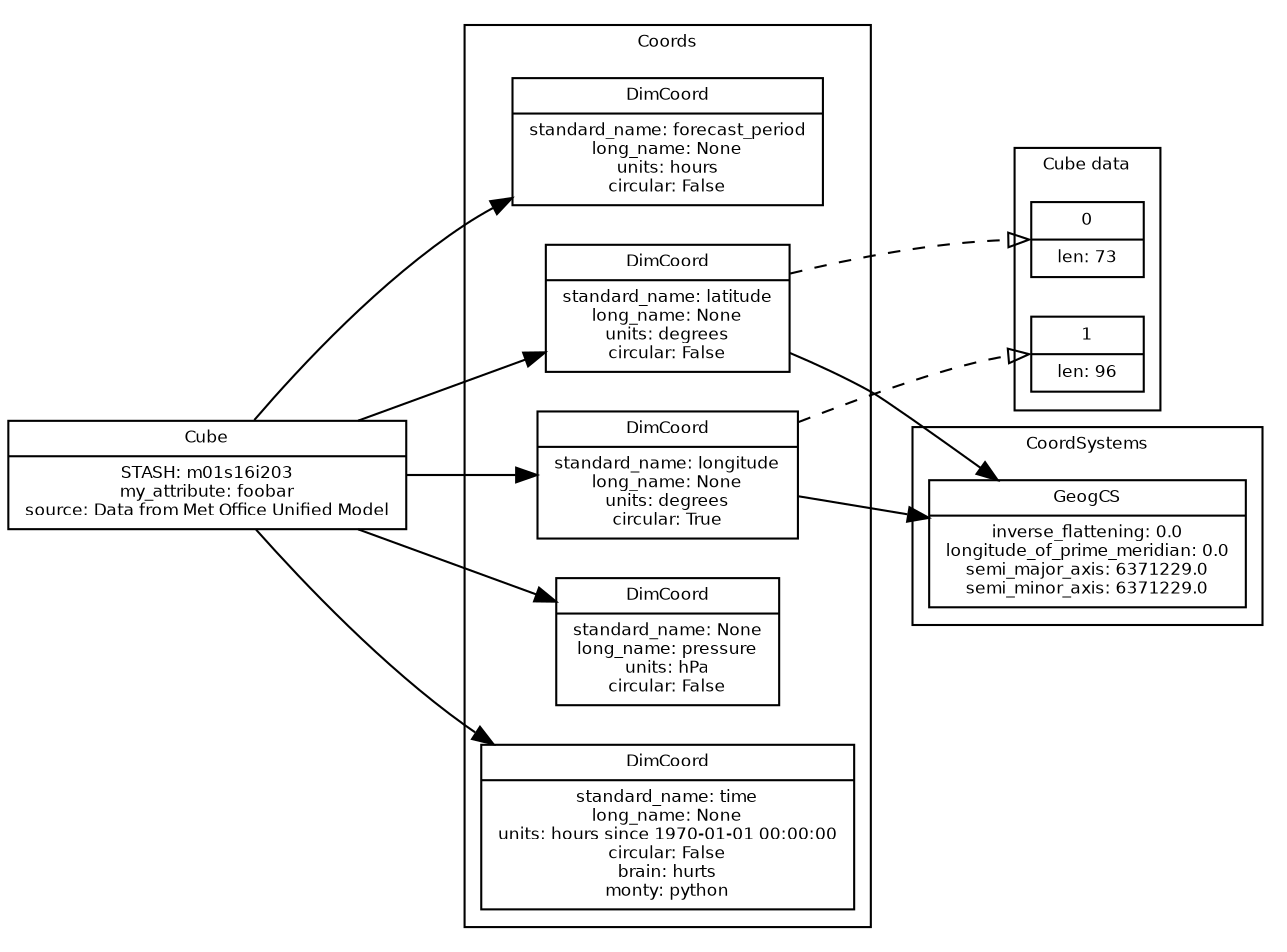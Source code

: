 
digraph CubeGraph{

    rankdir = "LR"
    fontname = "Bitstream Vera Sans"
    fontsize = 8

    node [
        fontname = "Bitstream Vera Sans"
        fontsize = 8
        shape = "record"
    ]

#   Nodes
    ":Cube" [
        label = "Cube|STASH: m01s16i203\nmy_attribute: foobar\nsource: Data from Met Office Unified Model"
    ]

    
    subgraph clusterCubeDimensions {
        label="Cube data"
    
        "CubeDimension_0" [
            label = "0|len: 73"
        ]

        "CubeDimension_1" [
            label = "1|len: 96"
        ]

    }
    
    
    subgraph clusterCoords {
        label = "Coords"
        "Coord_0" [
            label = "DimCoord|standard_name: forecast_period\nlong_name: None\nunits: hours\ncircular: False"
        ]
        "Coord_1" [
            label = "DimCoord|standard_name: latitude\nlong_name: None\nunits: degrees\ncircular: False"
        ]
        "Coord_2" [
            label = "DimCoord|standard_name: longitude\nlong_name: None\nunits: degrees\ncircular: True"
        ]
        "Coord_3" [
            label = "DimCoord|standard_name: None\nlong_name: pressure\nunits: hPa\ncircular: False"
        ]
        "Coord_4" [
            label = "DimCoord|standard_name: time\nlong_name: None\nunits: hours since 1970-01-01 00:00:00\ncircular: False\nbrain: hurts\nmonty: python"
        ]

    }
    
    
    subgraph clusterCoordSystems {
        label = "CoordSystems"
        "CoordSystem_GeogCS_0" [
            label = "GeogCS|inverse_flattening: 0.0\nlongitude_of_prime_meridian: 0.0\nsemi_major_axis: 6371229.0\nsemi_minor_axis: 6371229.0"
        ]

    }
    
    edge [
        arrowhead = "normal"
    ]

#   RELATIONSHIPS

#   Containment
    
    ":Cube" -> "Coord_0"
    "Coord_1" -> "CoordSystem_GeogCS_0"
    ":Cube" -> "Coord_1"
    "Coord_2" -> "CoordSystem_GeogCS_0"
    ":Cube" -> "Coord_2"
    ":Cube" -> "Coord_3"
    ":Cube" -> "Coord_4"
    edge [
        style="dashed"
        arrowhead = "onormal"
    ]

#   Association
    
    "Coord_1" -> "CubeDimension_0":w
    "Coord_2" -> "CubeDimension_1":w
}
    